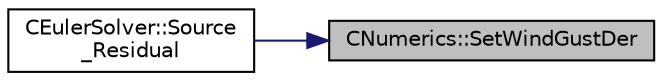 digraph "CNumerics::SetWindGustDer"
{
 // LATEX_PDF_SIZE
  edge [fontname="Helvetica",fontsize="10",labelfontname="Helvetica",labelfontsize="10"];
  node [fontname="Helvetica",fontsize="10",shape=record];
  rankdir="RL";
  Node1 [label="CNumerics::SetWindGustDer",height=0.2,width=0.4,color="black", fillcolor="grey75", style="filled", fontcolor="black",tooltip="Set the wind gust derivatives values."];
  Node1 -> Node2 [dir="back",color="midnightblue",fontsize="10",style="solid",fontname="Helvetica"];
  Node2 [label="CEulerSolver::Source\l_Residual",height=0.2,width=0.4,color="black", fillcolor="white", style="filled",URL="$classCEulerSolver.html#a3173ebda0dc28e9fc17ced219fc60e9a",tooltip="Source term integration."];
}
